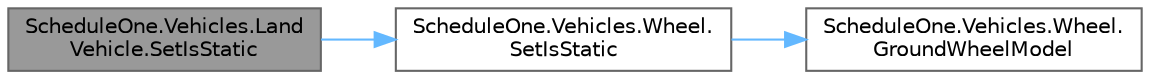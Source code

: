 digraph "ScheduleOne.Vehicles.LandVehicle.SetIsStatic"
{
 // LATEX_PDF_SIZE
  bgcolor="transparent";
  edge [fontname=Helvetica,fontsize=10,labelfontname=Helvetica,labelfontsize=10];
  node [fontname=Helvetica,fontsize=10,shape=box,height=0.2,width=0.4];
  rankdir="LR";
  Node1 [id="Node000001",label="ScheduleOne.Vehicles.Land\lVehicle.SetIsStatic",height=0.2,width=0.4,color="gray40", fillcolor="grey60", style="filled", fontcolor="black",tooltip=" "];
  Node1 -> Node2 [id="edge1_Node000001_Node000002",color="steelblue1",style="solid",tooltip=" "];
  Node2 [id="Node000002",label="ScheduleOne.Vehicles.Wheel.\lSetIsStatic",height=0.2,width=0.4,color="grey40", fillcolor="white", style="filled",URL="$class_schedule_one_1_1_vehicles_1_1_wheel.html#a23cf95c4ebf9897c5e9bbaed3eeb41d0",tooltip=" "];
  Node2 -> Node3 [id="edge2_Node000002_Node000003",color="steelblue1",style="solid",tooltip=" "];
  Node3 [id="Node000003",label="ScheduleOne.Vehicles.Wheel.\lGroundWheelModel",height=0.2,width=0.4,color="grey40", fillcolor="white", style="filled",URL="$class_schedule_one_1_1_vehicles_1_1_wheel.html#a88e1ef70690635c5f54416a6c69691d5",tooltip=" "];
}
